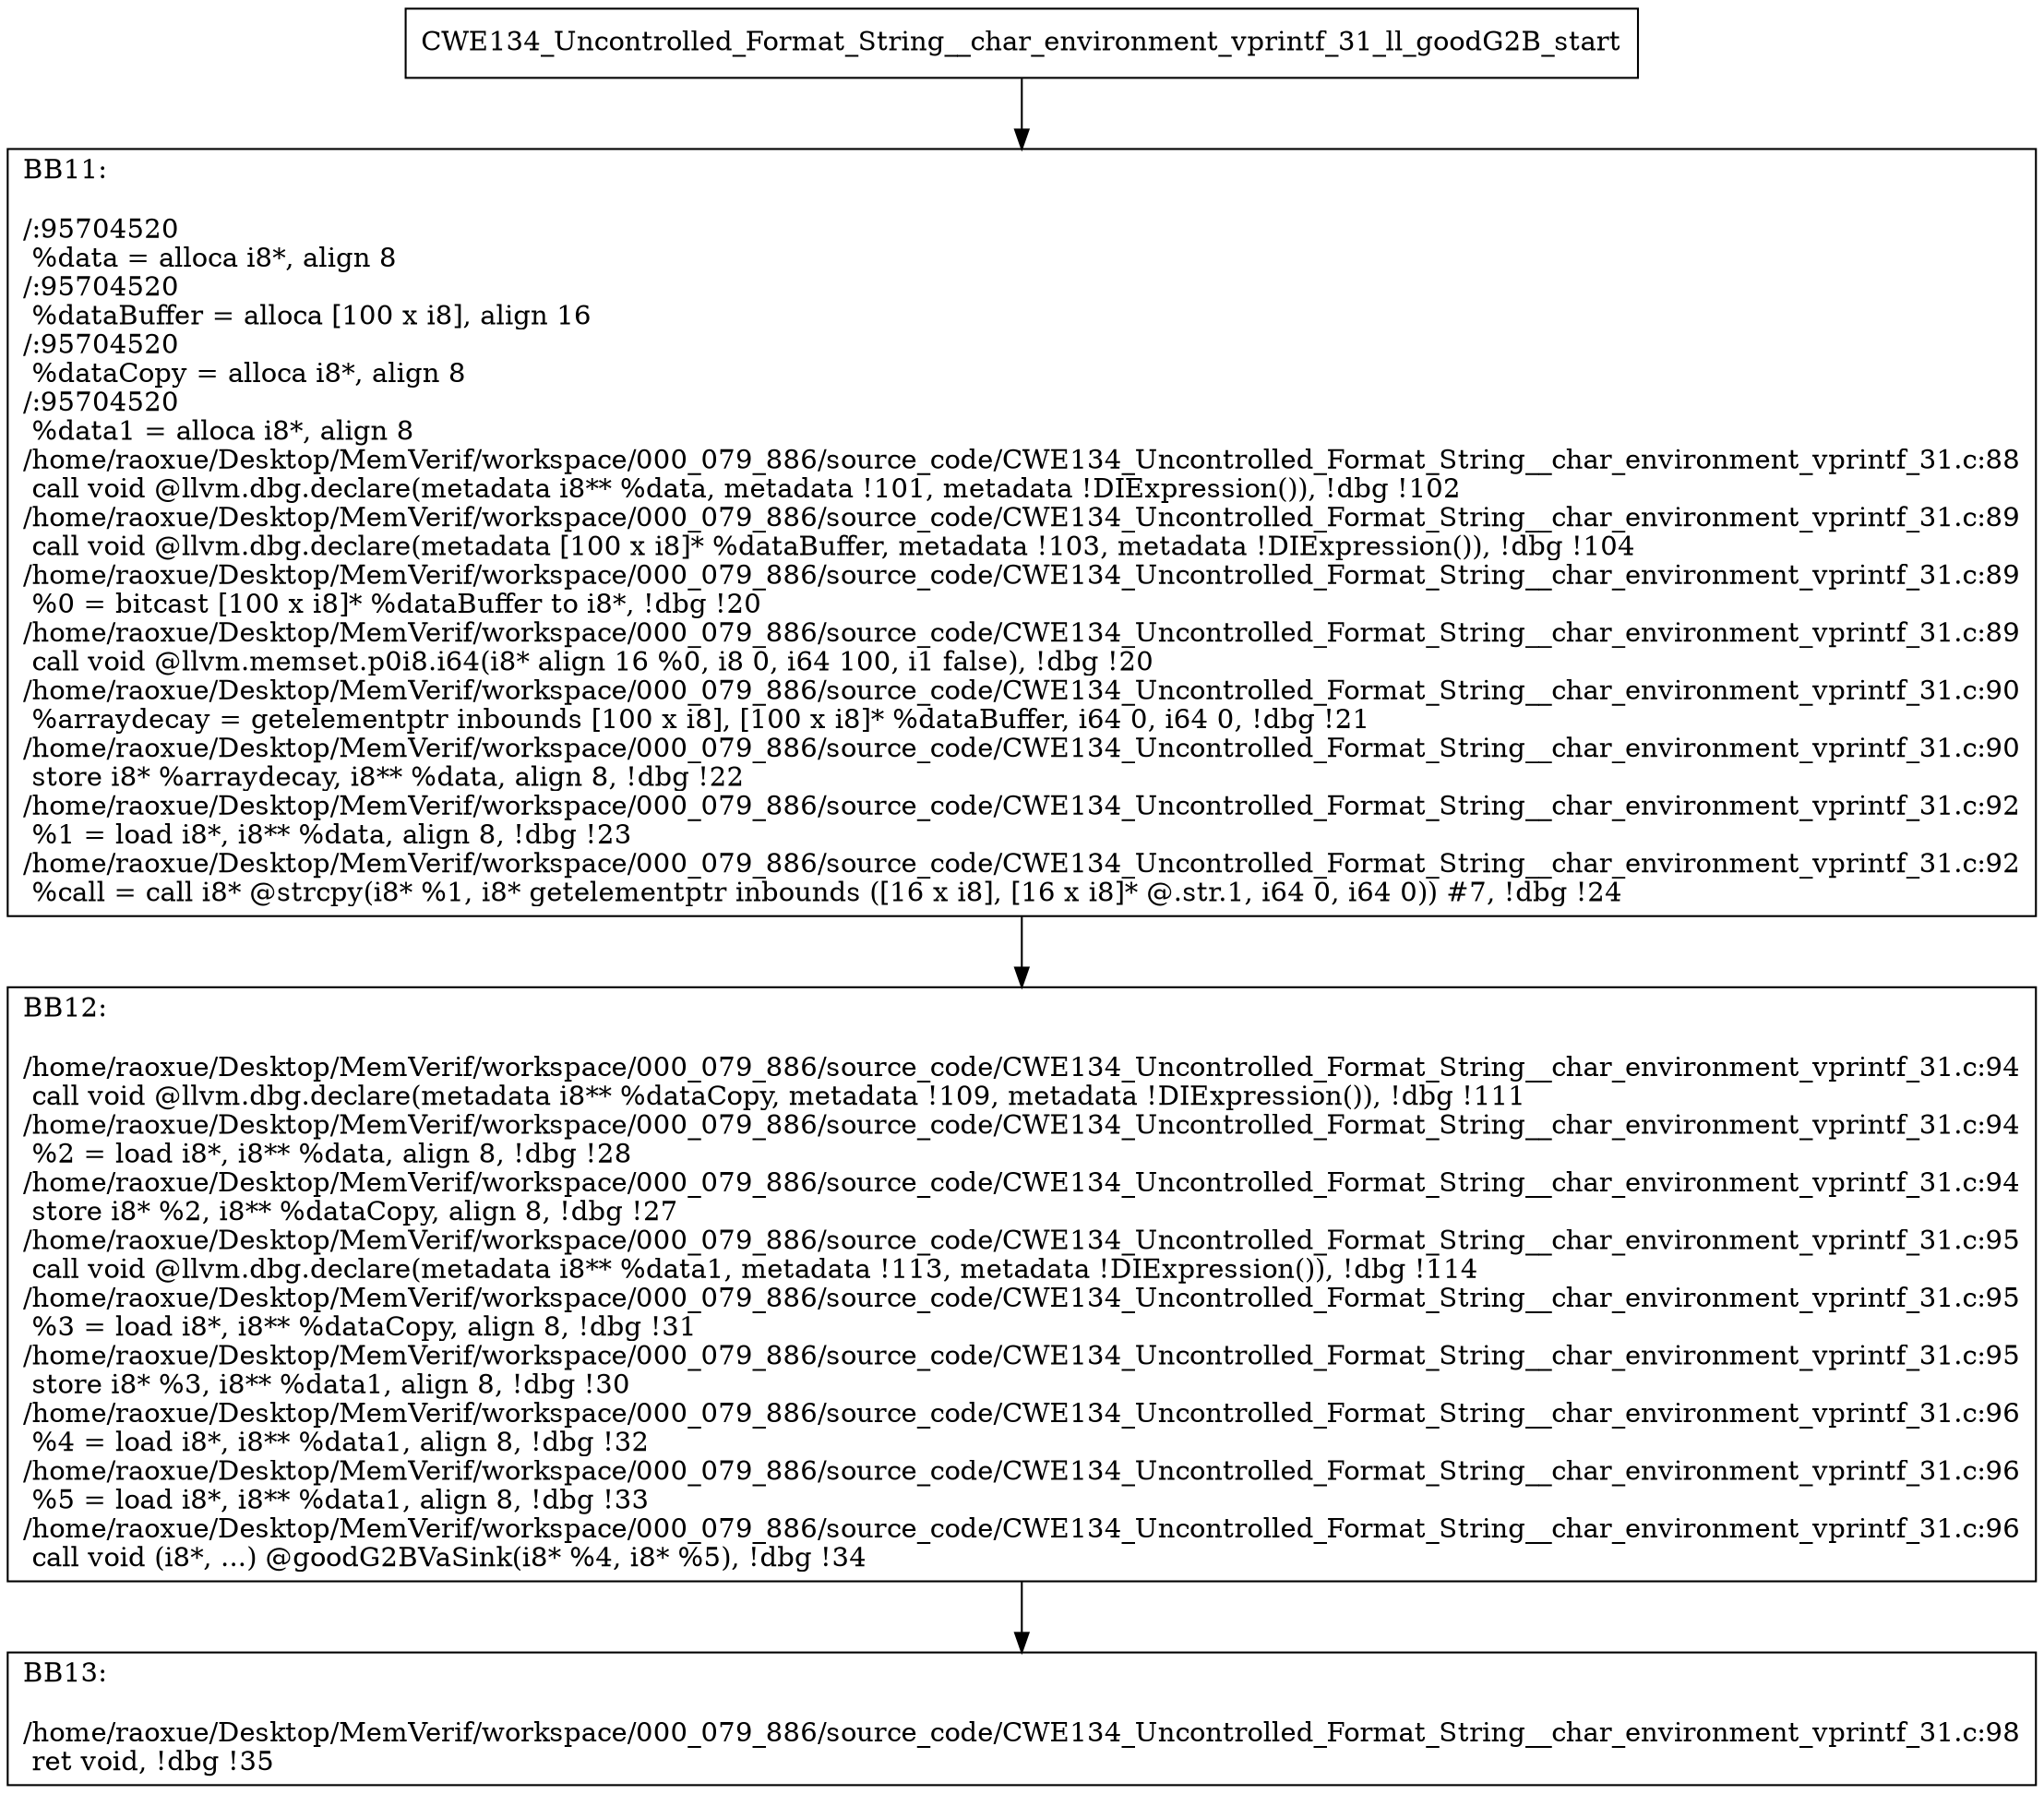 digraph "CFG for'CWE134_Uncontrolled_Format_String__char_environment_vprintf_31_ll_goodG2B' function" {
	BBCWE134_Uncontrolled_Format_String__char_environment_vprintf_31_ll_goodG2B_start[shape=record,label="{CWE134_Uncontrolled_Format_String__char_environment_vprintf_31_ll_goodG2B_start}"];
	BBCWE134_Uncontrolled_Format_String__char_environment_vprintf_31_ll_goodG2B_start-> CWE134_Uncontrolled_Format_String__char_environment_vprintf_31_ll_goodG2BBB11;
	CWE134_Uncontrolled_Format_String__char_environment_vprintf_31_ll_goodG2BBB11 [shape=record, label="{BB11:\l\l/:95704520\l
  %data = alloca i8*, align 8\l
/:95704520\l
  %dataBuffer = alloca [100 x i8], align 16\l
/:95704520\l
  %dataCopy = alloca i8*, align 8\l
/:95704520\l
  %data1 = alloca i8*, align 8\l
/home/raoxue/Desktop/MemVerif/workspace/000_079_886/source_code/CWE134_Uncontrolled_Format_String__char_environment_vprintf_31.c:88\l
  call void @llvm.dbg.declare(metadata i8** %data, metadata !101, metadata !DIExpression()), !dbg !102\l
/home/raoxue/Desktop/MemVerif/workspace/000_079_886/source_code/CWE134_Uncontrolled_Format_String__char_environment_vprintf_31.c:89\l
  call void @llvm.dbg.declare(metadata [100 x i8]* %dataBuffer, metadata !103, metadata !DIExpression()), !dbg !104\l
/home/raoxue/Desktop/MemVerif/workspace/000_079_886/source_code/CWE134_Uncontrolled_Format_String__char_environment_vprintf_31.c:89\l
  %0 = bitcast [100 x i8]* %dataBuffer to i8*, !dbg !20\l
/home/raoxue/Desktop/MemVerif/workspace/000_079_886/source_code/CWE134_Uncontrolled_Format_String__char_environment_vprintf_31.c:89\l
  call void @llvm.memset.p0i8.i64(i8* align 16 %0, i8 0, i64 100, i1 false), !dbg !20\l
/home/raoxue/Desktop/MemVerif/workspace/000_079_886/source_code/CWE134_Uncontrolled_Format_String__char_environment_vprintf_31.c:90\l
  %arraydecay = getelementptr inbounds [100 x i8], [100 x i8]* %dataBuffer, i64 0, i64 0, !dbg !21\l
/home/raoxue/Desktop/MemVerif/workspace/000_079_886/source_code/CWE134_Uncontrolled_Format_String__char_environment_vprintf_31.c:90\l
  store i8* %arraydecay, i8** %data, align 8, !dbg !22\l
/home/raoxue/Desktop/MemVerif/workspace/000_079_886/source_code/CWE134_Uncontrolled_Format_String__char_environment_vprintf_31.c:92\l
  %1 = load i8*, i8** %data, align 8, !dbg !23\l
/home/raoxue/Desktop/MemVerif/workspace/000_079_886/source_code/CWE134_Uncontrolled_Format_String__char_environment_vprintf_31.c:92\l
  %call = call i8* @strcpy(i8* %1, i8* getelementptr inbounds ([16 x i8], [16 x i8]* @.str.1, i64 0, i64 0)) #7, !dbg !24\l
}"];
	CWE134_Uncontrolled_Format_String__char_environment_vprintf_31_ll_goodG2BBB11-> CWE134_Uncontrolled_Format_String__char_environment_vprintf_31_ll_goodG2BBB12;
	CWE134_Uncontrolled_Format_String__char_environment_vprintf_31_ll_goodG2BBB12 [shape=record, label="{BB12:\l\l/home/raoxue/Desktop/MemVerif/workspace/000_079_886/source_code/CWE134_Uncontrolled_Format_String__char_environment_vprintf_31.c:94\l
  call void @llvm.dbg.declare(metadata i8** %dataCopy, metadata !109, metadata !DIExpression()), !dbg !111\l
/home/raoxue/Desktop/MemVerif/workspace/000_079_886/source_code/CWE134_Uncontrolled_Format_String__char_environment_vprintf_31.c:94\l
  %2 = load i8*, i8** %data, align 8, !dbg !28\l
/home/raoxue/Desktop/MemVerif/workspace/000_079_886/source_code/CWE134_Uncontrolled_Format_String__char_environment_vprintf_31.c:94\l
  store i8* %2, i8** %dataCopy, align 8, !dbg !27\l
/home/raoxue/Desktop/MemVerif/workspace/000_079_886/source_code/CWE134_Uncontrolled_Format_String__char_environment_vprintf_31.c:95\l
  call void @llvm.dbg.declare(metadata i8** %data1, metadata !113, metadata !DIExpression()), !dbg !114\l
/home/raoxue/Desktop/MemVerif/workspace/000_079_886/source_code/CWE134_Uncontrolled_Format_String__char_environment_vprintf_31.c:95\l
  %3 = load i8*, i8** %dataCopy, align 8, !dbg !31\l
/home/raoxue/Desktop/MemVerif/workspace/000_079_886/source_code/CWE134_Uncontrolled_Format_String__char_environment_vprintf_31.c:95\l
  store i8* %3, i8** %data1, align 8, !dbg !30\l
/home/raoxue/Desktop/MemVerif/workspace/000_079_886/source_code/CWE134_Uncontrolled_Format_String__char_environment_vprintf_31.c:96\l
  %4 = load i8*, i8** %data1, align 8, !dbg !32\l
/home/raoxue/Desktop/MemVerif/workspace/000_079_886/source_code/CWE134_Uncontrolled_Format_String__char_environment_vprintf_31.c:96\l
  %5 = load i8*, i8** %data1, align 8, !dbg !33\l
/home/raoxue/Desktop/MemVerif/workspace/000_079_886/source_code/CWE134_Uncontrolled_Format_String__char_environment_vprintf_31.c:96\l
  call void (i8*, ...) @goodG2BVaSink(i8* %4, i8* %5), !dbg !34\l
}"];
	CWE134_Uncontrolled_Format_String__char_environment_vprintf_31_ll_goodG2BBB12-> CWE134_Uncontrolled_Format_String__char_environment_vprintf_31_ll_goodG2BBB13;
	CWE134_Uncontrolled_Format_String__char_environment_vprintf_31_ll_goodG2BBB13 [shape=record, label="{BB13:\l\l/home/raoxue/Desktop/MemVerif/workspace/000_079_886/source_code/CWE134_Uncontrolled_Format_String__char_environment_vprintf_31.c:98\l
  ret void, !dbg !35\l
}"];
}
